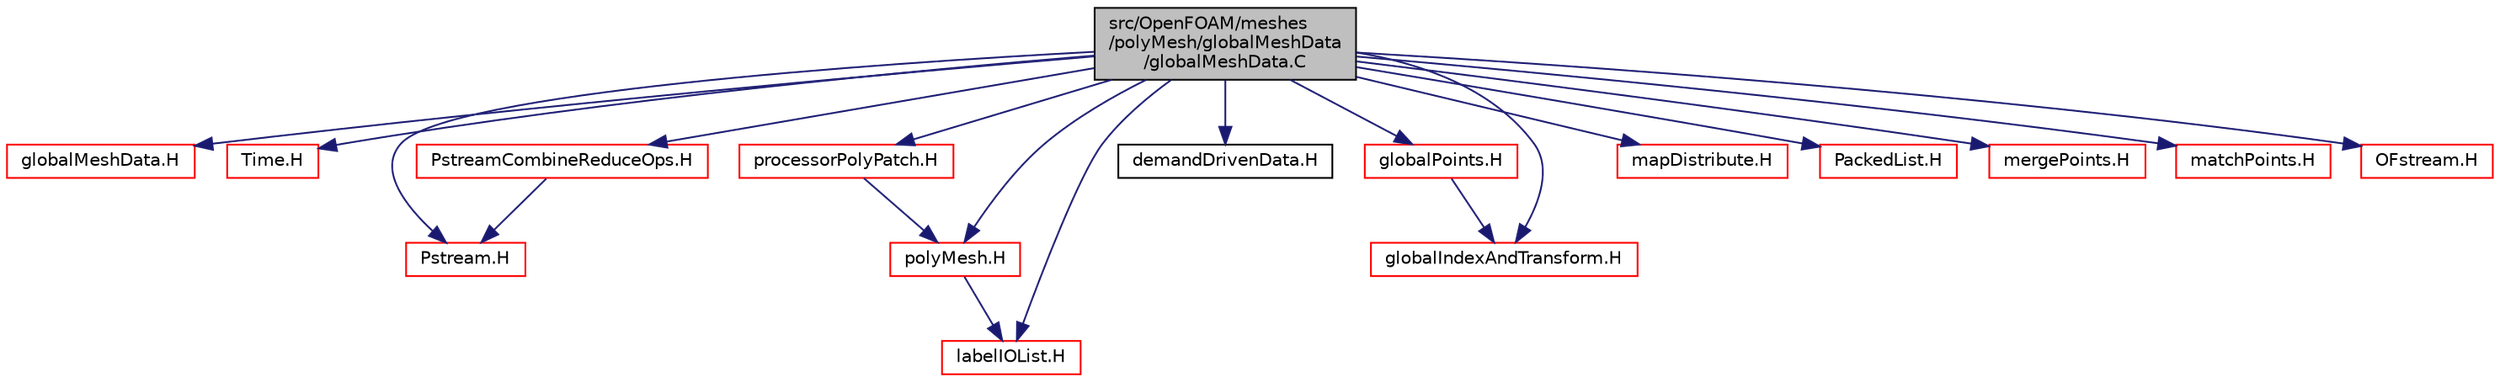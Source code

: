 digraph "src/OpenFOAM/meshes/polyMesh/globalMeshData/globalMeshData.C"
{
  bgcolor="transparent";
  edge [fontname="Helvetica",fontsize="10",labelfontname="Helvetica",labelfontsize="10"];
  node [fontname="Helvetica",fontsize="10",shape=record];
  Node1 [label="src/OpenFOAM/meshes\l/polyMesh/globalMeshData\l/globalMeshData.C",height=0.2,width=0.4,color="black", fillcolor="grey75", style="filled", fontcolor="black"];
  Node1 -> Node2 [color="midnightblue",fontsize="10",style="solid",fontname="Helvetica"];
  Node2 [label="globalMeshData.H",height=0.2,width=0.4,color="red",URL="$a08939.html"];
  Node1 -> Node3 [color="midnightblue",fontsize="10",style="solid",fontname="Helvetica"];
  Node3 [label="Time.H",height=0.2,width=0.4,color="red",URL="$a08181.html"];
  Node1 -> Node4 [color="midnightblue",fontsize="10",style="solid",fontname="Helvetica"];
  Node4 [label="Pstream.H",height=0.2,width=0.4,color="red",URL="$a08124.html"];
  Node1 -> Node5 [color="midnightblue",fontsize="10",style="solid",fontname="Helvetica"];
  Node5 [label="PstreamCombineReduceOps.H",height=0.2,width=0.4,color="red",URL="$a08127.html",tooltip="Combination-Reduction operation for a parallel run. The information from all nodes is collected on th..."];
  Node5 -> Node4 [color="midnightblue",fontsize="10",style="solid",fontname="Helvetica"];
  Node1 -> Node6 [color="midnightblue",fontsize="10",style="solid",fontname="Helvetica"];
  Node6 [label="processorPolyPatch.H",height=0.2,width=0.4,color="red",URL="$a09003.html"];
  Node6 -> Node7 [color="midnightblue",fontsize="10",style="solid",fontname="Helvetica"];
  Node7 [label="polyMesh.H",height=0.2,width=0.4,color="red",URL="$a08974.html"];
  Node7 -> Node8 [color="midnightblue",fontsize="10",style="solid",fontname="Helvetica"];
  Node8 [label="labelIOList.H",height=0.2,width=0.4,color="red",URL="$a09225.html"];
  Node1 -> Node9 [color="midnightblue",fontsize="10",style="solid",fontname="Helvetica"];
  Node9 [label="demandDrivenData.H",height=0.2,width=0.4,color="black",URL="$a08540.html",tooltip="Template functions to aid in the implementation of demand driven data. "];
  Node1 -> Node10 [color="midnightblue",fontsize="10",style="solid",fontname="Helvetica"];
  Node10 [label="globalPoints.H",height=0.2,width=0.4,color="red",URL="$a08942.html"];
  Node10 -> Node11 [color="midnightblue",fontsize="10",style="solid",fontname="Helvetica"];
  Node11 [label="globalIndexAndTransform.H",height=0.2,width=0.4,color="red",URL="$a09198.html"];
  Node1 -> Node7 [color="midnightblue",fontsize="10",style="solid",fontname="Helvetica"];
  Node1 -> Node12 [color="midnightblue",fontsize="10",style="solid",fontname="Helvetica"];
  Node12 [label="mapDistribute.H",height=0.2,width=0.4,color="red",URL="$a08953.html"];
  Node1 -> Node8 [color="midnightblue",fontsize="10",style="solid",fontname="Helvetica"];
  Node1 -> Node13 [color="midnightblue",fontsize="10",style="solid",fontname="Helvetica"];
  Node13 [label="PackedList.H",height=0.2,width=0.4,color="red",URL="$a07973.html"];
  Node1 -> Node14 [color="midnightblue",fontsize="10",style="solid",fontname="Helvetica"];
  Node14 [label="mergePoints.H",height=0.2,width=0.4,color="red",URL="$a08890.html",tooltip="Merge points. See below. "];
  Node1 -> Node15 [color="midnightblue",fontsize="10",style="solid",fontname="Helvetica"];
  Node15 [label="matchPoints.H",height=0.2,width=0.4,color="red",URL="$a08888.html",tooltip="Determine correspondence between points. See below. "];
  Node1 -> Node16 [color="midnightblue",fontsize="10",style="solid",fontname="Helvetica"];
  Node16 [label="OFstream.H",height=0.2,width=0.4,color="red",URL="$a08101.html"];
  Node1 -> Node11 [color="midnightblue",fontsize="10",style="solid",fontname="Helvetica"];
}
